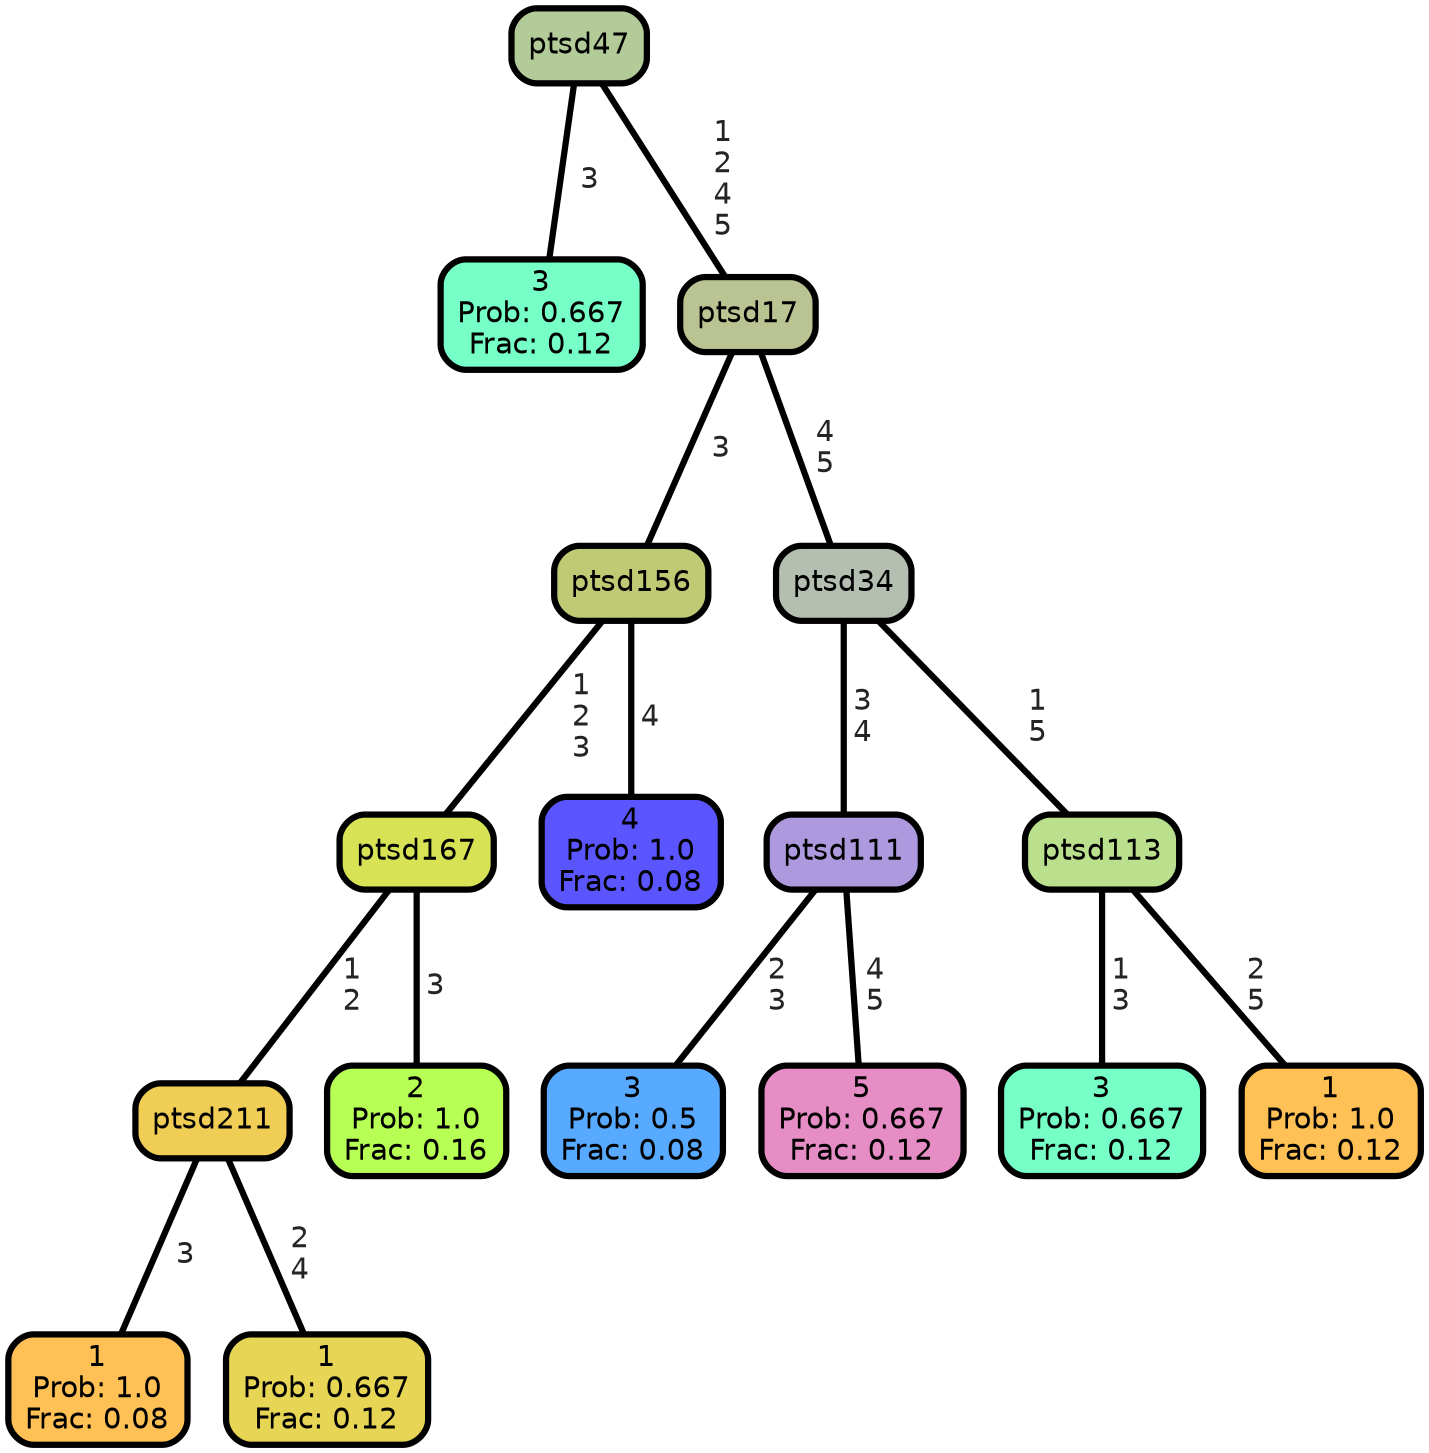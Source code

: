 graph Tree {
node [shape=box, style="filled, rounded",color="black",penwidth="3",fontcolor="black",                 fontname=helvetica] ;
graph [ranksep="0 equally", splines=straight,                 bgcolor=transparent, dpi=200] ;
edge [fontname=helvetica, fontweight=bold,fontcolor=grey14,color=black] ;
0 [label="3
Prob: 0.667
Frac: 0.12", fillcolor="#76ffc6"] ;
1 [label="ptsd47", fillcolor="#b2cb99"] ;
2 [label="1
Prob: 1.0
Frac: 0.08", fillcolor="#ffc155"] ;
3 [label="ptsd211", fillcolor="#f0cd55"] ;
4 [label="1
Prob: 0.667
Frac: 0.12", fillcolor="#e7d555"] ;
5 [label="ptsd167", fillcolor="#d7e355"] ;
6 [label="2
Prob: 1.0
Frac: 0.16", fillcolor="#b8ff55"] ;
7 [label="ptsd156", fillcolor="#c0c973"] ;
8 [label="4
Prob: 1.0
Frac: 0.08", fillcolor="#5a55ff"] ;
9 [label="ptsd17", fillcolor="#bac492"] ;
10 [label="3
Prob: 0.5
Frac: 0.08", fillcolor="#57aaff"] ;
11 [label="ptsd111", fillcolor="#ad99dd"] ;
12 [label="5
Prob: 0.667
Frac: 0.12", fillcolor="#e78dc6"] ;
13 [label="ptsd34", fillcolor="#b4bfb1"] ;
14 [label="3
Prob: 0.667
Frac: 0.12", fillcolor="#76ffc6"] ;
15 [label="ptsd113", fillcolor="#bae08d"] ;
16 [label="1
Prob: 1.0
Frac: 0.12", fillcolor="#ffc155"] ;
1 -- 0 [label=" 3",penwidth=3] ;
1 -- 9 [label=" 1\n 2\n 4\n 5",penwidth=3] ;
3 -- 2 [label=" 3",penwidth=3] ;
3 -- 4 [label=" 2\n 4",penwidth=3] ;
5 -- 3 [label=" 1\n 2",penwidth=3] ;
5 -- 6 [label=" 3",penwidth=3] ;
7 -- 5 [label=" 1\n 2\n 3",penwidth=3] ;
7 -- 8 [label=" 4",penwidth=3] ;
9 -- 7 [label=" 3",penwidth=3] ;
9 -- 13 [label=" 4\n 5",penwidth=3] ;
11 -- 10 [label=" 2\n 3",penwidth=3] ;
11 -- 12 [label=" 4\n 5",penwidth=3] ;
13 -- 11 [label=" 3\n 4",penwidth=3] ;
13 -- 15 [label=" 1\n 5",penwidth=3] ;
15 -- 14 [label=" 1\n 3",penwidth=3] ;
15 -- 16 [label=" 2\n 5",penwidth=3] ;
{rank = same;}}